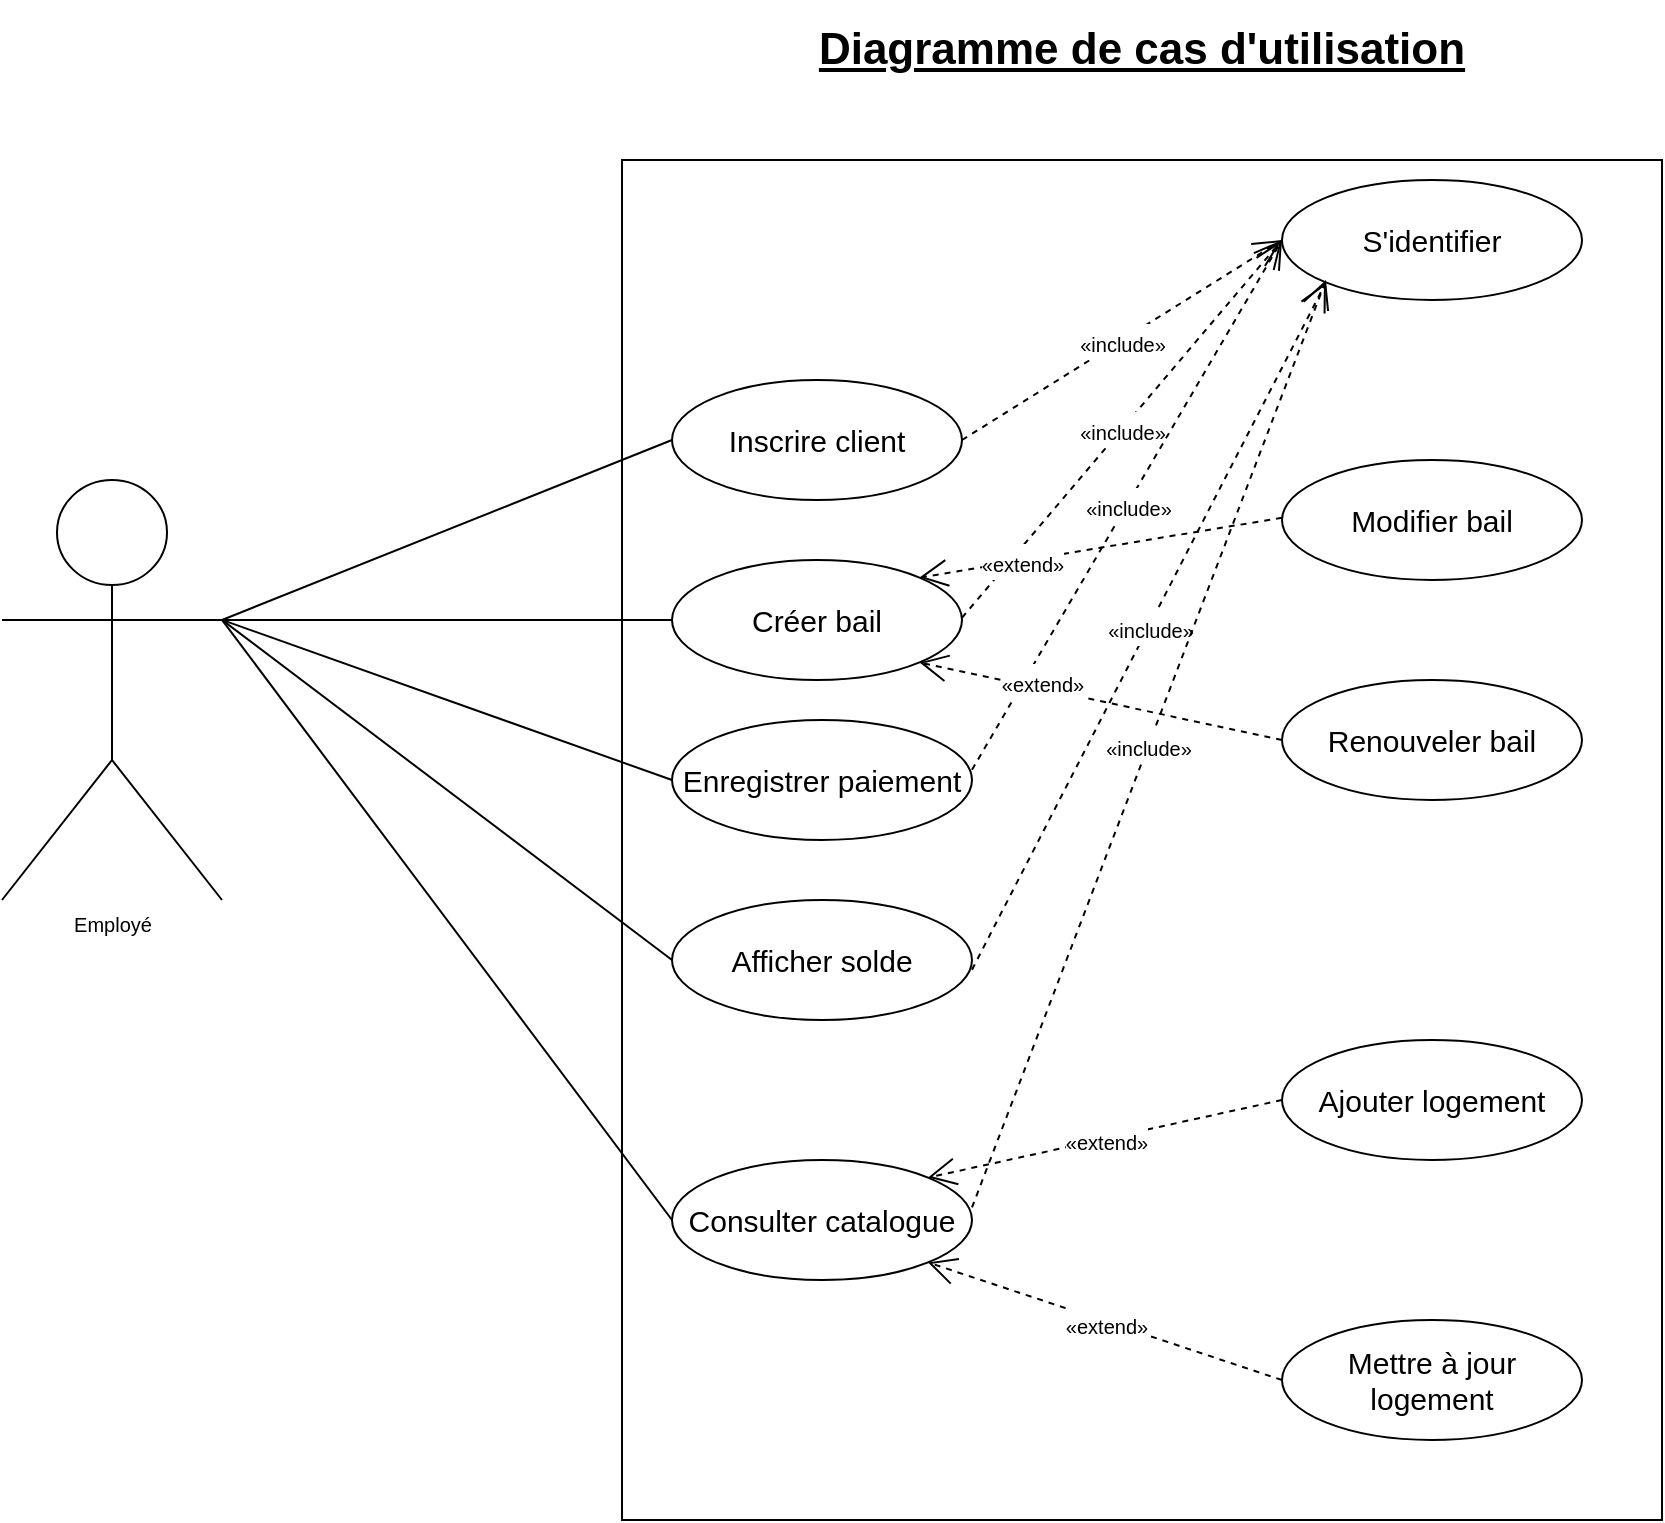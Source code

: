 <mxfile version="20.2.0" type="device" pages="3"><diagram id="m7eGLKlc7isMfLymP4tm" name="diagramme_CU_v1"><mxGraphModel dx="1038" dy="529" grid="1" gridSize="10" guides="1" tooltips="1" connect="1" arrows="1" fold="1" page="1" pageScale="1" pageWidth="1100" pageHeight="850" math="0" shadow="0"><root><mxCell id="0"/><mxCell id="1" parent="0"/><mxCell id="W0e57f7i2L1sTmMYYlig-1" value="" style="rounded=0;whiteSpace=wrap;html=1;" parent="1" vertex="1"><mxGeometry x="360" y="120" width="520" height="680" as="geometry"/></mxCell><mxCell id="W0e57f7i2L1sTmMYYlig-2" value="&lt;font style=&quot;font-size: 15px;&quot;&gt;Inscrire client&lt;/font&gt;" style="ellipse;whiteSpace=wrap;html=1;" parent="1" vertex="1"><mxGeometry x="385" y="230" width="145" height="60" as="geometry"/></mxCell><mxCell id="W0e57f7i2L1sTmMYYlig-3" value="&lt;font style=&quot;font-size: 15px;&quot;&gt;Créer bail&lt;/font&gt;" style="ellipse;whiteSpace=wrap;html=1;" parent="1" vertex="1"><mxGeometry x="385" y="320" width="145" height="60" as="geometry"/></mxCell><mxCell id="W0e57f7i2L1sTmMYYlig-4" value="&lt;font style=&quot;font-size: 15px;&quot;&gt;Consulter catalogue&lt;/font&gt;" style="ellipse;whiteSpace=wrap;html=1;" parent="1" vertex="1"><mxGeometry x="385" y="620" width="150" height="60" as="geometry"/></mxCell><mxCell id="W0e57f7i2L1sTmMYYlig-5" value="&lt;font style=&quot;font-size: 15px;&quot;&gt;Enregistrer paiement&lt;/font&gt;" style="ellipse;whiteSpace=wrap;html=1;" parent="1" vertex="1"><mxGeometry x="385" y="400" width="150" height="60" as="geometry"/></mxCell><mxCell id="W0e57f7i2L1sTmMYYlig-6" value="&lt;font style=&quot;font-size: 15px;&quot;&gt;Afficher solde&lt;/font&gt;" style="ellipse;whiteSpace=wrap;html=1;" parent="1" vertex="1"><mxGeometry x="385" y="490" width="150" height="60" as="geometry"/></mxCell><mxCell id="W0e57f7i2L1sTmMYYlig-7" value="&lt;font style=&quot;font-size: 15px;&quot;&gt;S'identifier&lt;/font&gt;" style="ellipse;whiteSpace=wrap;html=1;" parent="1" vertex="1"><mxGeometry x="690" y="130" width="150" height="60" as="geometry"/></mxCell><mxCell id="W0e57f7i2L1sTmMYYlig-8" value="&lt;font style=&quot;font-size: 15px;&quot;&gt;Modifier bail&lt;/font&gt;" style="ellipse;whiteSpace=wrap;html=1;" parent="1" vertex="1"><mxGeometry x="690" y="270" width="150" height="60" as="geometry"/></mxCell><mxCell id="W0e57f7i2L1sTmMYYlig-9" value="&lt;font style=&quot;font-size: 15px;&quot;&gt;Renouveler bail&lt;/font&gt;" style="ellipse;whiteSpace=wrap;html=1;" parent="1" vertex="1"><mxGeometry x="690" y="380" width="150" height="60" as="geometry"/></mxCell><mxCell id="W0e57f7i2L1sTmMYYlig-10" value="&lt;font style=&quot;font-size: 15px;&quot;&gt;Ajouter logement&lt;/font&gt;" style="ellipse;whiteSpace=wrap;html=1;" parent="1" vertex="1"><mxGeometry x="690" y="560" width="150" height="60" as="geometry"/></mxCell><mxCell id="W0e57f7i2L1sTmMYYlig-11" value="&lt;font style=&quot;font-size: 15px;&quot;&gt;Mettre à jour logement&lt;/font&gt;" style="ellipse;whiteSpace=wrap;html=1;" parent="1" vertex="1"><mxGeometry x="690" y="700" width="150" height="60" as="geometry"/></mxCell><mxCell id="W0e57f7i2L1sTmMYYlig-17" value="&lt;span style=&quot;font-family: Arial; font-size: 10px;&quot;&gt;«include»&lt;/span&gt;" style="endArrow=open;endSize=12;dashed=1;html=1;rounded=0;fontSize=15;entryX=0;entryY=0.5;entryDx=0;entryDy=0;exitX=1;exitY=0.5;exitDx=0;exitDy=0;" parent="1" source="W0e57f7i2L1sTmMYYlig-2" target="W0e57f7i2L1sTmMYYlig-7" edge="1"><mxGeometry width="160" relative="1" as="geometry"><mxPoint x="570" y="370" as="sourcePoint"/><mxPoint x="730" y="370" as="targetPoint"/></mxGeometry></mxCell><mxCell id="W0e57f7i2L1sTmMYYlig-18" value="&lt;span style=&quot;font-family: Arial; font-size: 10px;&quot;&gt;«include»&lt;/span&gt;" style="endArrow=open;endSize=12;dashed=1;html=1;rounded=0;fontSize=15;entryX=0;entryY=0.5;entryDx=0;entryDy=0;exitX=1;exitY=0.5;exitDx=0;exitDy=0;" parent="1" target="W0e57f7i2L1sTmMYYlig-7" edge="1"><mxGeometry width="160" relative="1" as="geometry"><mxPoint x="530" y="348.87" as="sourcePoint"/><mxPoint x="711.756" y="269.999" as="targetPoint"/></mxGeometry></mxCell><mxCell id="W0e57f7i2L1sTmMYYlig-19" value="&lt;span style=&quot;font-family: Arial; font-size: 10px;&quot;&gt;«include»&lt;/span&gt;" style="endArrow=open;endSize=12;dashed=1;html=1;rounded=0;fontSize=15;exitX=1;exitY=0.5;exitDx=0;exitDy=0;" parent="1" edge="1"><mxGeometry width="160" relative="1" as="geometry"><mxPoint x="535" y="424.87" as="sourcePoint"/><mxPoint x="690" y="160" as="targetPoint"/></mxGeometry></mxCell><mxCell id="W0e57f7i2L1sTmMYYlig-20" value="&lt;span style=&quot;font-family: Arial; font-size: 10px;&quot;&gt;«include»&lt;/span&gt;" style="endArrow=open;endSize=12;dashed=1;html=1;rounded=0;fontSize=15;exitX=1;exitY=0.5;exitDx=0;exitDy=0;entryX=0;entryY=1;entryDx=0;entryDy=0;" parent="1" target="W0e57f7i2L1sTmMYYlig-7" edge="1"><mxGeometry width="160" relative="1" as="geometry"><mxPoint x="535" y="524.87" as="sourcePoint"/><mxPoint x="690" y="260" as="targetPoint"/></mxGeometry></mxCell><mxCell id="W0e57f7i2L1sTmMYYlig-21" value="&lt;span id=&quot;docs-internal-guid-34963012-7fff-4759-c62f-b69913e52d13&quot;&gt;&lt;span style=&quot;font-family: Arial; background-color: transparent; font-variant-numeric: normal; font-variant-east-asian: normal; vertical-align: baseline;&quot;&gt;&lt;font style=&quot;font-size: 10px;&quot;&gt;«include»&lt;/font&gt;&lt;/span&gt;&lt;/span&gt;" style="endArrow=open;endSize=12;dashed=1;html=1;rounded=0;fontSize=15;exitX=1;exitY=0.5;exitDx=0;exitDy=0;" parent="1" edge="1"><mxGeometry width="160" relative="1" as="geometry"><mxPoint x="535" y="643.74" as="sourcePoint"/><mxPoint x="712" y="180" as="targetPoint"/></mxGeometry></mxCell><mxCell id="W0e57f7i2L1sTmMYYlig-23" value="&lt;span style=&quot;font-family: Arial; font-size: 10px;&quot;&gt;«extend»&lt;/span&gt;" style="endArrow=open;endSize=12;dashed=1;html=1;rounded=0;fontSize=15;entryX=1;entryY=0;entryDx=0;entryDy=0;exitX=0;exitY=0.5;exitDx=0;exitDy=0;" parent="1" source="W0e57f7i2L1sTmMYYlig-10" target="W0e57f7i2L1sTmMYYlig-4" edge="1"><mxGeometry width="160" relative="1" as="geometry"><mxPoint x="570" y="510" as="sourcePoint"/><mxPoint x="730" y="510" as="targetPoint"/></mxGeometry></mxCell><mxCell id="W0e57f7i2L1sTmMYYlig-24" value="&lt;span style=&quot;font-family: Arial; font-size: 10px;&quot;&gt;«extend»&lt;/span&gt;" style="endArrow=open;endSize=12;dashed=1;html=1;rounded=0;fontSize=15;entryX=1;entryY=1;entryDx=0;entryDy=0;exitX=0;exitY=0.5;exitDx=0;exitDy=0;" parent="1" target="W0e57f7i2L1sTmMYYlig-4" edge="1"><mxGeometry width="160" relative="1" as="geometry"><mxPoint x="690" y="730" as="sourcePoint"/><mxPoint x="513.244" y="768.871" as="targetPoint"/></mxGeometry></mxCell><mxCell id="W0e57f7i2L1sTmMYYlig-25" value="&lt;span style=&quot;font-family: Arial; font-size: 10px;&quot;&gt;«extend»&lt;/span&gt;" style="endArrow=open;endSize=12;dashed=1;html=1;rounded=0;fontSize=15;entryX=1;entryY=1;entryDx=0;entryDy=0;exitX=0;exitY=0.5;exitDx=0;exitDy=0;" parent="1" source="W0e57f7i2L1sTmMYYlig-9" target="W0e57f7i2L1sTmMYYlig-3" edge="1"><mxGeometry x="0.336" y="-4" width="160" relative="1" as="geometry"><mxPoint x="690" y="440.56" as="sourcePoint"/><mxPoint x="513.244" y="479.431" as="targetPoint"/><mxPoint as="offset"/></mxGeometry></mxCell><mxCell id="W0e57f7i2L1sTmMYYlig-26" value="&lt;span style=&quot;font-family: Arial; font-size: 10px;&quot;&gt;«extend»&lt;/span&gt;" style="endArrow=open;endSize=12;dashed=1;html=1;rounded=0;fontSize=15;entryX=1;entryY=0;entryDx=0;entryDy=0;exitX=0;exitY=0.5;exitDx=0;exitDy=0;" parent="1" target="W0e57f7i2L1sTmMYYlig-3" edge="1"><mxGeometry x="0.436" width="160" relative="1" as="geometry"><mxPoint x="690" y="298.89" as="sourcePoint"/><mxPoint x="509.011" y="260.001" as="targetPoint"/><mxPoint as="offset"/></mxGeometry></mxCell><mxCell id="W0e57f7i2L1sTmMYYlig-27" value="Employé" style="shape=umlActor;verticalLabelPosition=bottom;verticalAlign=top;html=1;fontSize=10;" parent="1" vertex="1"><mxGeometry x="50" y="280" width="110" height="210" as="geometry"/></mxCell><mxCell id="W0e57f7i2L1sTmMYYlig-28" value="" style="endArrow=none;html=1;rounded=0;fontSize=10;entryX=0;entryY=0.5;entryDx=0;entryDy=0;" parent="1" target="W0e57f7i2L1sTmMYYlig-2" edge="1"><mxGeometry width="50" height="50" relative="1" as="geometry"><mxPoint x="160" y="350" as="sourcePoint"/><mxPoint x="210" y="300" as="targetPoint"/></mxGeometry></mxCell><mxCell id="W0e57f7i2L1sTmMYYlig-29" value="" style="endArrow=none;html=1;rounded=0;fontSize=10;entryX=0;entryY=0.5;entryDx=0;entryDy=0;" parent="1" target="W0e57f7i2L1sTmMYYlig-3" edge="1"><mxGeometry width="50" height="50" relative="1" as="geometry"><mxPoint x="160" y="350" as="sourcePoint"/><mxPoint x="395" y="270" as="targetPoint"/></mxGeometry></mxCell><mxCell id="W0e57f7i2L1sTmMYYlig-30" value="" style="endArrow=none;html=1;rounded=0;fontSize=10;entryX=0;entryY=0.5;entryDx=0;entryDy=0;exitX=1;exitY=0.333;exitDx=0;exitDy=0;exitPerimeter=0;" parent="1" source="W0e57f7i2L1sTmMYYlig-27" target="W0e57f7i2L1sTmMYYlig-5" edge="1"><mxGeometry width="50" height="50" relative="1" as="geometry"><mxPoint x="180" y="370" as="sourcePoint"/><mxPoint x="395" y="360" as="targetPoint"/></mxGeometry></mxCell><mxCell id="W0e57f7i2L1sTmMYYlig-31" value="" style="endArrow=none;html=1;rounded=0;fontSize=10;entryX=0;entryY=0.5;entryDx=0;entryDy=0;exitX=1;exitY=0.333;exitDx=0;exitDy=0;exitPerimeter=0;" parent="1" source="W0e57f7i2L1sTmMYYlig-27" target="W0e57f7i2L1sTmMYYlig-6" edge="1"><mxGeometry width="50" height="50" relative="1" as="geometry"><mxPoint x="190" y="380" as="sourcePoint"/><mxPoint x="395" y="440" as="targetPoint"/></mxGeometry></mxCell><mxCell id="W0e57f7i2L1sTmMYYlig-32" value="" style="endArrow=none;html=1;rounded=0;fontSize=10;entryX=0;entryY=0.5;entryDx=0;entryDy=0;exitX=1;exitY=0.333;exitDx=0;exitDy=0;exitPerimeter=0;" parent="1" source="W0e57f7i2L1sTmMYYlig-27" target="W0e57f7i2L1sTmMYYlig-4" edge="1"><mxGeometry width="50" height="50" relative="1" as="geometry"><mxPoint x="200" y="390" as="sourcePoint"/><mxPoint x="395" y="530" as="targetPoint"/></mxGeometry></mxCell><mxCell id="W0e57f7i2L1sTmMYYlig-35" value="&lt;font size=&quot;1&quot; style=&quot;&quot;&gt;&lt;b style=&quot;&quot;&gt;&lt;u style=&quot;font-size: 22px;&quot;&gt;Diagramme de cas d'utilisation&lt;/u&gt;&lt;/b&gt;&lt;/font&gt;" style="text;html=1;strokeColor=none;fillColor=none;align=center;verticalAlign=middle;whiteSpace=wrap;rounded=0;fontSize=10;" parent="1" vertex="1"><mxGeometry x="380" y="40" width="480" height="50" as="geometry"/></mxCell></root></mxGraphModel></diagram><diagram id="CRVElUQpDBDgLdiRB_rB" name="diagramme_domaine"><mxGraphModel dx="-111" dy="504" grid="1" gridSize="10" guides="1" tooltips="1" connect="1" arrows="1" fold="1" page="1" pageScale="1" pageWidth="1100" pageHeight="850" math="0" shadow="0"><root><mxCell id="0"/><mxCell id="1" parent="0"/><mxCell id="UR1VyoY8nS0NDsGyZZOx-7" style="edgeStyle=orthogonalEdgeStyle;rounded=0;orthogonalLoop=1;jettySize=auto;html=1;entryX=0.25;entryY=1;entryDx=0;entryDy=0;endArrow=none;endFill=0;strokeColor=default;" edge="1" parent="1" source="8tWizdP-G0WIVTTvZhMk-1" target="8tWizdP-G0WIVTTvZhMk-5"><mxGeometry relative="1" as="geometry"/></mxCell><mxCell id="UR1VyoY8nS0NDsGyZZOx-9" style="edgeStyle=orthogonalEdgeStyle;rounded=0;orthogonalLoop=1;jettySize=auto;html=1;endArrow=none;endFill=0;strokeColor=default;" edge="1" parent="1" source="8tWizdP-G0WIVTTvZhMk-1"><mxGeometry relative="1" as="geometry"><mxPoint x="1520" y="478" as="targetPoint"/></mxGeometry></mxCell><mxCell id="8tWizdP-G0WIVTTvZhMk-1" value="Locataire" style="swimlane;fontStyle=1;align=center;verticalAlign=top;childLayout=stackLayout;horizontal=1;startSize=26;horizontalStack=0;resizeParent=1;resizeParentMax=0;resizeLast=0;collapsible=1;marginBottom=0;" vertex="1" parent="1"><mxGeometry x="1280" y="558" width="120" height="120" as="geometry"/></mxCell><mxCell id="8tWizdP-G0WIVTTvZhMk-5" value="Personne" style="swimlane;fontStyle=1;align=center;verticalAlign=top;childLayout=stackLayout;horizontal=1;startSize=26;horizontalStack=0;resizeParent=1;resizeParentMax=0;resizeLast=0;collapsible=1;marginBottom=0;" vertex="1" parent="1"><mxGeometry x="1160" y="358" width="120" height="120" as="geometry"/></mxCell><mxCell id="UR1VyoY8nS0NDsGyZZOx-12" style="edgeStyle=orthogonalEdgeStyle;rounded=0;orthogonalLoop=1;jettySize=auto;html=1;entryX=0.5;entryY=1;entryDx=0;entryDy=0;endArrow=none;endFill=0;strokeColor=default;" edge="1" parent="1" source="8tWizdP-G0WIVTTvZhMk-9"><mxGeometry relative="1" as="geometry"><mxPoint x="1820" y="278" as="targetPoint"/></mxGeometry></mxCell><mxCell id="8tWizdP-G0WIVTTvZhMk-9" value="Unités" style="swimlane;fontStyle=1;align=center;verticalAlign=top;childLayout=stackLayout;horizontal=1;startSize=26;horizontalStack=0;resizeParent=1;resizeParentMax=0;resizeLast=0;collapsible=1;marginBottom=0;" vertex="1" parent="1"><mxGeometry x="1760" y="358" width="120" height="120" as="geometry"/></mxCell><mxCell id="UR1VyoY8nS0NDsGyZZOx-13" style="edgeStyle=orthogonalEdgeStyle;rounded=0;orthogonalLoop=1;jettySize=auto;html=1;exitX=1;exitY=0.5;exitDx=0;exitDy=0;entryX=0;entryY=0.5;entryDx=0;entryDy=0;endArrow=none;endFill=0;strokeColor=default;" edge="1" parent="1" source="8tWizdP-G0WIVTTvZhMk-13" target="8tWizdP-G0WIVTTvZhMk-9"><mxGeometry relative="1" as="geometry"/></mxCell><mxCell id="8tWizdP-G0WIVTTvZhMk-13" value="Bail" style="swimlane;fontStyle=1;align=center;verticalAlign=top;childLayout=stackLayout;horizontal=1;startSize=26;horizontalStack=0;resizeParent=1;resizeParentMax=0;resizeLast=0;collapsible=1;marginBottom=0;" vertex="1" parent="1"><mxGeometry x="1440" y="358" width="120" height="120" as="geometry"/></mxCell><mxCell id="8tWizdP-G0WIVTTvZhMk-17" value="Paiement" style="swimlane;fontStyle=1;align=center;verticalAlign=top;childLayout=stackLayout;horizontal=1;startSize=26;horizontalStack=0;resizeParent=1;resizeParentMax=0;resizeLast=0;collapsible=1;marginBottom=0;fontSize=11;" vertex="1" parent="1"><mxGeometry x="1520" y="38" width="120" height="120" as="geometry"/></mxCell><mxCell id="UR1VyoY8nS0NDsGyZZOx-8" style="edgeStyle=orthogonalEdgeStyle;rounded=0;orthogonalLoop=1;jettySize=auto;html=1;exitX=0;exitY=0.5;exitDx=0;exitDy=0;entryX=0.5;entryY=0;entryDx=0;entryDy=0;endArrow=none;endFill=0;strokeColor=default;" edge="1" parent="1" source="UR1VyoY8nS0NDsGyZZOx-2" target="8tWizdP-G0WIVTTvZhMk-5"><mxGeometry relative="1" as="geometry"/></mxCell><mxCell id="UR1VyoY8nS0NDsGyZZOx-10" style="edgeStyle=orthogonalEdgeStyle;rounded=0;orthogonalLoop=1;jettySize=auto;html=1;entryX=0.75;entryY=0;entryDx=0;entryDy=0;endArrow=none;endFill=0;strokeColor=default;" edge="1" parent="1" source="UR1VyoY8nS0NDsGyZZOx-2" target="8tWizdP-G0WIVTTvZhMk-13"><mxGeometry relative="1" as="geometry"><Array as="points"><mxPoint x="1520" y="258"/><mxPoint x="1520" y="358"/></Array></mxGeometry></mxCell><mxCell id="UR1VyoY8nS0NDsGyZZOx-11" style="edgeStyle=orthogonalEdgeStyle;rounded=0;orthogonalLoop=1;jettySize=auto;html=1;entryX=0;entryY=0.5;entryDx=0;entryDy=0;endArrow=none;endFill=0;strokeColor=default;exitX=1;exitY=0.25;exitDx=0;exitDy=0;" edge="1" parent="1" source="UR1VyoY8nS0NDsGyZZOx-2" target="UR1VyoY8nS0NDsGyZZOx-4"><mxGeometry relative="1" as="geometry"><Array as="points"><mxPoint x="1400" y="238"/><mxPoint x="1520" y="238"/><mxPoint x="1520" y="218"/></Array></mxGeometry></mxCell><mxCell id="UR1VyoY8nS0NDsGyZZOx-34" style="edgeStyle=orthogonalEdgeStyle;rounded=0;orthogonalLoop=1;jettySize=auto;html=1;exitX=0.5;exitY=0;exitDx=0;exitDy=0;entryX=0;entryY=0.5;entryDx=0;entryDy=0;fontSize=16;endArrow=none;endFill=0;strokeColor=default;" edge="1" parent="1" source="UR1VyoY8nS0NDsGyZZOx-2" target="8tWizdP-G0WIVTTvZhMk-17"><mxGeometry relative="1" as="geometry"/></mxCell><mxCell id="UR1VyoY8nS0NDsGyZZOx-2" value="Employé" style="swimlane;fontStyle=1;align=center;verticalAlign=top;childLayout=stackLayout;horizontal=1;startSize=26;horizontalStack=0;resizeParent=1;resizeParentMax=0;resizeLast=0;collapsible=1;marginBottom=0;" vertex="1" parent="1"><mxGeometry x="1280" y="198" width="120" height="120" as="geometry"/></mxCell><mxCell id="UR1VyoY8nS0NDsGyZZOx-14" style="edgeStyle=orthogonalEdgeStyle;rounded=0;orthogonalLoop=1;jettySize=auto;html=1;entryX=0.5;entryY=1;entryDx=0;entryDy=0;endArrow=none;endFill=0;strokeColor=default;" edge="1" parent="1" source="UR1VyoY8nS0NDsGyZZOx-3" target="8tWizdP-G0WIVTTvZhMk-9"><mxGeometry relative="1" as="geometry"/></mxCell><mxCell id="UR1VyoY8nS0NDsGyZZOx-3" value="Catégorie_Unités" style="swimlane;fontStyle=1;align=center;verticalAlign=top;childLayout=stackLayout;horizontal=1;startSize=26;horizontalStack=0;resizeParent=1;resizeParentMax=0;resizeLast=0;collapsible=1;marginBottom=0;" vertex="1" parent="1"><mxGeometry x="1760" y="638" width="120" height="120" as="geometry"/></mxCell><mxCell id="UR1VyoY8nS0NDsGyZZOx-4" value="AgenceLocation" style="swimlane;fontStyle=1;align=center;verticalAlign=top;childLayout=stackLayout;horizontal=1;startSize=26;horizontalStack=0;resizeParent=1;resizeParentMax=0;resizeLast=0;collapsible=1;marginBottom=0;" vertex="1" parent="1"><mxGeometry x="1760" y="158" width="120" height="120" as="geometry"/></mxCell><mxCell id="UR1VyoY8nS0NDsGyZZOx-15" value="&lt;font style=&quot;font-size: 16px;&quot;&gt;contient&lt;/font&gt;" style="text;html=1;strokeColor=none;fillColor=none;align=center;verticalAlign=middle;whiteSpace=wrap;rounded=0;" vertex="1" parent="1"><mxGeometry x="1610" y="418" width="80" height="30" as="geometry"/></mxCell><mxCell id="UR1VyoY8nS0NDsGyZZOx-16" value="&lt;font style=&quot;font-size: 16px;&quot;&gt;travaille pour&amp;nbsp;&lt;/font&gt;" style="text;html=1;strokeColor=none;fillColor=none;align=center;verticalAlign=middle;whiteSpace=wrap;rounded=0;" vertex="1" parent="1"><mxGeometry x="1590" y="218" width="100" height="30" as="geometry"/></mxCell><mxCell id="UR1VyoY8nS0NDsGyZZOx-17" value="" style="triangle;whiteSpace=wrap;html=1;fillColor=#000000;" vertex="1" parent="1"><mxGeometry x="1690" y="428" width="10" height="10" as="geometry"/></mxCell><mxCell id="UR1VyoY8nS0NDsGyZZOx-18" value="" style="triangle;whiteSpace=wrap;html=1;fillColor=#000000;" vertex="1" parent="1"><mxGeometry x="1690" y="228" width="10" height="10" as="geometry"/></mxCell><mxCell id="UR1VyoY8nS0NDsGyZZOx-19" value="&lt;font style=&quot;font-size: 16px;&quot;&gt;crée&lt;/font&gt;" style="text;html=1;strokeColor=none;fillColor=none;align=center;verticalAlign=middle;whiteSpace=wrap;rounded=0;rotation=90;" vertex="1" parent="1"><mxGeometry x="1512.5" y="280.5" width="55" height="30" as="geometry"/></mxCell><mxCell id="UR1VyoY8nS0NDsGyZZOx-20" value="" style="triangle;whiteSpace=wrap;html=1;fillColor=#000000;rotation=90;" vertex="1" parent="1"><mxGeometry x="1530" y="318" width="10" height="10" as="geometry"/></mxCell><mxCell id="UR1VyoY8nS0NDsGyZZOx-21" value="&lt;font style=&quot;font-size: 16px;&quot;&gt;est&lt;/font&gt;" style="text;html=1;strokeColor=none;fillColor=none;align=center;verticalAlign=middle;whiteSpace=wrap;rounded=0;rotation=90;" vertex="1" parent="1"><mxGeometry x="1210" y="280.5" width="55" height="30" as="geometry"/></mxCell><mxCell id="UR1VyoY8nS0NDsGyZZOx-22" value="" style="triangle;whiteSpace=wrap;html=1;fillColor=#000000;rotation=90;" vertex="1" parent="1"><mxGeometry x="1230" y="318" width="10" height="10" as="geometry"/></mxCell><mxCell id="UR1VyoY8nS0NDsGyZZOx-23" value="" style="triangle;whiteSpace=wrap;html=1;fillColor=#000000;rotation=-180;" vertex="1" parent="1"><mxGeometry x="1210" y="523" width="10" height="10" as="geometry"/></mxCell><mxCell id="UR1VyoY8nS0NDsGyZZOx-24" value="&lt;font style=&quot;font-size: 16px;&quot;&gt;est&lt;/font&gt;" style="text;html=1;strokeColor=none;fillColor=none;align=center;verticalAlign=middle;whiteSpace=wrap;rounded=0;rotation=0;" vertex="1" parent="1"><mxGeometry x="1220" y="513" width="55" height="30" as="geometry"/></mxCell><mxCell id="UR1VyoY8nS0NDsGyZZOx-25" value="&lt;font style=&quot;font-size: 16px;&quot;&gt;possède&lt;/font&gt;" style="text;html=1;strokeColor=none;fillColor=none;align=center;verticalAlign=middle;whiteSpace=wrap;rounded=0;rotation=-90;" vertex="1" parent="1"><mxGeometry x="1500" y="543" width="80" height="30" as="geometry"/></mxCell><mxCell id="UR1VyoY8nS0NDsGyZZOx-26" value="" style="triangle;whiteSpace=wrap;html=1;fillColor=#000000;rotation=-90;" vertex="1" parent="1"><mxGeometry x="1535" y="503" width="10" height="10" as="geometry"/></mxCell><mxCell id="UR1VyoY8nS0NDsGyZZOx-27" value="&lt;font style=&quot;font-size: 16px;&quot;&gt;gère&lt;/font&gt;" style="text;html=1;strokeColor=none;fillColor=none;align=center;verticalAlign=middle;whiteSpace=wrap;rounded=0;rotation=90;" vertex="1" parent="1"><mxGeometry x="1780" y="298" width="55" height="30" as="geometry"/></mxCell><mxCell id="UR1VyoY8nS0NDsGyZZOx-28" value="" style="triangle;whiteSpace=wrap;html=1;fillColor=#000000;rotation=90;" vertex="1" parent="1"><mxGeometry x="1802.5" y="338" width="10" height="10" as="geometry"/></mxCell><mxCell id="UR1VyoY8nS0NDsGyZZOx-29" value="&lt;font style=&quot;font-size: 16px;&quot;&gt;appartient à&lt;/font&gt;" style="text;html=1;strokeColor=none;fillColor=none;align=center;verticalAlign=middle;whiteSpace=wrap;rounded=0;rotation=90;" vertex="1" parent="1"><mxGeometry x="1761.25" y="528" width="92.5" height="30" as="geometry"/></mxCell><mxCell id="UR1VyoY8nS0NDsGyZZOx-30" value="" style="triangle;whiteSpace=wrap;html=1;fillColor=#000000;rotation=90;" vertex="1" parent="1"><mxGeometry x="1802.5" y="598" width="10" height="10" as="geometry"/></mxCell><mxCell id="UR1VyoY8nS0NDsGyZZOx-32" value="&lt;span style=&quot;font-size: 16px;&quot;&gt;effectue&lt;/span&gt;" style="text;html=1;strokeColor=none;fillColor=none;align=center;verticalAlign=middle;whiteSpace=wrap;rounded=0;rotation=0;" vertex="1" parent="1"><mxGeometry x="1370" y="70" width="92.5" height="30" as="geometry"/></mxCell><mxCell id="UR1VyoY8nS0NDsGyZZOx-33" value="" style="triangle;whiteSpace=wrap;html=1;fillColor=#000000;rotation=-2;" vertex="1" parent="1"><mxGeometry x="1452.5" y="82" width="10" height="10" as="geometry"/></mxCell><mxCell id="UR1VyoY8nS0NDsGyZZOx-35" value="1" style="text;html=1;strokeColor=none;fillColor=none;align=center;verticalAlign=middle;whiteSpace=wrap;rounded=0;fontSize=16;fontStyle=1" vertex="1" parent="1"><mxGeometry x="1190" y="473" width="30" height="30" as="geometry"/></mxCell><mxCell id="UR1VyoY8nS0NDsGyZZOx-37" value="*" style="text;html=1;strokeColor=none;fillColor=none;align=center;verticalAlign=middle;whiteSpace=wrap;rounded=0;fontSize=16;fontStyle=1" vertex="1" parent="1"><mxGeometry x="1490" y="100" width="40" height="30" as="geometry"/></mxCell><mxCell id="UR1VyoY8nS0NDsGyZZOx-38" value="1" style="text;html=1;strokeColor=none;fillColor=none;align=center;verticalAlign=middle;whiteSpace=wrap;rounded=0;fontSize=16;fontStyle=1" vertex="1" parent="1"><mxGeometry x="1190" y="328" width="30" height="30" as="geometry"/></mxCell><mxCell id="UR1VyoY8nS0NDsGyZZOx-39" value="1..*" style="text;html=1;strokeColor=none;fillColor=none;align=center;verticalAlign=middle;whiteSpace=wrap;rounded=0;fontSize=16;fontStyle=1" vertex="1" parent="1"><mxGeometry x="1250" y="228" width="30" height="30" as="geometry"/></mxCell><mxCell id="UR1VyoY8nS0NDsGyZZOx-40" value="1..*" style="text;html=1;strokeColor=none;fillColor=none;align=center;verticalAlign=middle;whiteSpace=wrap;rounded=0;fontSize=16;fontStyle=1" vertex="1" parent="1"><mxGeometry x="1340" y="533" width="30" height="30" as="geometry"/></mxCell><mxCell id="UR1VyoY8nS0NDsGyZZOx-41" value="1" style="text;html=1;strokeColor=none;fillColor=none;align=center;verticalAlign=middle;whiteSpace=wrap;rounded=0;fontSize=16;fontStyle=1" vertex="1" parent="1"><mxGeometry x="1340" y="168" width="30" height="30" as="geometry"/></mxCell><mxCell id="UR1VyoY8nS0NDsGyZZOx-43" value="1" style="text;html=1;strokeColor=none;fillColor=none;align=center;verticalAlign=middle;whiteSpace=wrap;rounded=0;fontSize=16;fontStyle=1" vertex="1" parent="1"><mxGeometry x="1730" y="188" width="30" height="30" as="geometry"/></mxCell><mxCell id="UR1VyoY8nS0NDsGyZZOx-44" value="1..*" style="text;html=1;strokeColor=none;fillColor=none;align=center;verticalAlign=middle;whiteSpace=wrap;rounded=0;fontSize=16;fontStyle=1" vertex="1" parent="1"><mxGeometry x="1401.25" y="208" width="30" height="30" as="geometry"/></mxCell><mxCell id="UR1VyoY8nS0NDsGyZZOx-45" value="*" style="text;html=1;strokeColor=none;fillColor=none;align=center;verticalAlign=middle;whiteSpace=wrap;rounded=0;fontSize=16;fontStyle=1" vertex="1" parent="1"><mxGeometry x="1396.25" y="258" width="40" height="30" as="geometry"/></mxCell><mxCell id="UR1VyoY8nS0NDsGyZZOx-46" value="*" style="text;html=1;strokeColor=none;fillColor=none;align=center;verticalAlign=middle;whiteSpace=wrap;rounded=0;fontSize=16;fontStyle=1" vertex="1" parent="1"><mxGeometry x="1490" y="328" width="40" height="30" as="geometry"/></mxCell><mxCell id="UR1VyoY8nS0NDsGyZZOx-47" value="1" style="text;html=1;strokeColor=none;fillColor=none;align=center;verticalAlign=middle;whiteSpace=wrap;rounded=0;fontSize=16;fontStyle=1" vertex="1" parent="1"><mxGeometry x="1819.75" y="275" width="30" height="30" as="geometry"/></mxCell><mxCell id="UR1VyoY8nS0NDsGyZZOx-48" value="1..*" style="text;html=1;strokeColor=none;fillColor=none;align=center;verticalAlign=middle;whiteSpace=wrap;rounded=0;fontSize=16;fontStyle=1" vertex="1" parent="1"><mxGeometry x="1823.75" y="328" width="30" height="30" as="geometry"/></mxCell><mxCell id="UR1VyoY8nS0NDsGyZZOx-49" value="1" style="text;html=1;strokeColor=none;fillColor=none;align=center;verticalAlign=middle;whiteSpace=wrap;rounded=0;fontSize=16;fontStyle=1" vertex="1" parent="1"><mxGeometry x="1819.75" y="608" width="30" height="30" as="geometry"/></mxCell><mxCell id="UR1VyoY8nS0NDsGyZZOx-50" value="1..*" style="text;html=1;strokeColor=none;fillColor=none;align=center;verticalAlign=middle;whiteSpace=wrap;rounded=0;fontSize=16;fontStyle=1" vertex="1" parent="1"><mxGeometry x="1819.75" y="483" width="30" height="30" as="geometry"/></mxCell><mxCell id="UR1VyoY8nS0NDsGyZZOx-51" value="1" style="text;html=1;strokeColor=none;fillColor=none;align=center;verticalAlign=middle;whiteSpace=wrap;rounded=0;fontSize=16;fontStyle=1" vertex="1" parent="1"><mxGeometry x="1731.25" y="388" width="30" height="30" as="geometry"/></mxCell><mxCell id="UR1VyoY8nS0NDsGyZZOx-52" value="1" style="text;html=1;strokeColor=none;fillColor=none;align=center;verticalAlign=middle;whiteSpace=wrap;rounded=0;fontSize=16;fontStyle=1" vertex="1" parent="1"><mxGeometry x="1560" y="388" width="30" height="30" as="geometry"/></mxCell><mxCell id="UR1VyoY8nS0NDsGyZZOx-53" value="1" style="text;html=1;strokeColor=none;fillColor=none;align=center;verticalAlign=middle;whiteSpace=wrap;rounded=0;fontSize=16;fontStyle=1" vertex="1" parent="1"><mxGeometry x="1400" y="588" width="30" height="30" as="geometry"/></mxCell><mxCell id="UR1VyoY8nS0NDsGyZZOx-54" value="1..*" style="text;html=1;strokeColor=none;fillColor=none;align=center;verticalAlign=middle;whiteSpace=wrap;rounded=0;fontSize=16;fontStyle=1" vertex="1" parent="1"><mxGeometry x="1490" y="478" width="30" height="30" as="geometry"/></mxCell><mxCell id="UR1VyoY8nS0NDsGyZZOx-55" value="&lt;b&gt;&lt;font style=&quot;font-size: 25px;&quot; face=&quot;Times New Roman&quot;&gt;Modèle du domaine&lt;/font&gt;&lt;/b&gt;" style="text;html=1;strokeColor=none;fillColor=none;align=center;verticalAlign=middle;whiteSpace=wrap;rounded=0;fontSize=11;fontStyle=4" vertex="1" parent="1"><mxGeometry x="1960" width="220" height="130" as="geometry"/></mxCell></root></mxGraphModel></diagram><diagram name="Copie de diagramme_domaine" id="bBJNefo6ZP6EEqwuhOqM"><mxGraphModel dx="-62" dy="529" grid="1" gridSize="10" guides="1" tooltips="1" connect="1" arrows="1" fold="1" page="1" pageScale="1" pageWidth="1100" pageHeight="850" math="0" shadow="0"><root><mxCell id="efMGi4qzPn7E2IBbpSEy-0"/><mxCell id="efMGi4qzPn7E2IBbpSEy-1" parent="efMGi4qzPn7E2IBbpSEy-0"/><mxCell id="efMGi4qzPn7E2IBbpSEy-2" value="Locataire" style="swimlane;fontStyle=1;align=center;verticalAlign=top;childLayout=stackLayout;horizontal=1;startSize=26;horizontalStack=0;resizeParent=1;resizeParentMax=0;resizeLast=0;collapsible=1;marginBottom=0;" vertex="1" parent="efMGi4qzPn7E2IBbpSEy-1"><mxGeometry x="1490" y="180" width="170" height="214" as="geometry"/></mxCell><mxCell id="efMGi4qzPn7E2IBbpSEy-3" value="- typeLocataire : String&#10;- typeUnité : Unité&#10;- coteCrédit : String&#10;- locataire : Personne&#10;- propriétaire : Personne&#10;&#10;" style="text;strokeColor=none;fillColor=none;align=left;verticalAlign=top;spacingLeft=4;spacingRight=4;overflow=hidden;rotatable=0;points=[[0,0.5],[1,0.5]];portConstraint=eastwest;" vertex="1" parent="efMGi4qzPn7E2IBbpSEy-2"><mxGeometry y="26" width="170" height="154" as="geometry"/></mxCell><mxCell id="efMGi4qzPn7E2IBbpSEy-4" value="" style="line;strokeWidth=1;fillColor=none;align=left;verticalAlign=middle;spacingTop=-1;spacingLeft=3;spacingRight=3;rotatable=0;labelPosition=right;points=[];portConstraint=eastwest;" vertex="1" parent="efMGi4qzPn7E2IBbpSEy-2"><mxGeometry y="180" width="170" height="8" as="geometry"/></mxCell><mxCell id="efMGi4qzPn7E2IBbpSEy-5" value="+ afficherListeLocataire()" style="text;strokeColor=none;fillColor=none;align=left;verticalAlign=top;spacingLeft=4;spacingRight=4;overflow=hidden;rotatable=0;points=[[0,0.5],[1,0.5]];portConstraint=eastwest;" vertex="1" parent="efMGi4qzPn7E2IBbpSEy-2"><mxGeometry y="188" width="170" height="26" as="geometry"/></mxCell><mxCell id="efMGi4qzPn7E2IBbpSEy-6" value="Personne" style="swimlane;fontStyle=1;align=center;verticalAlign=top;childLayout=stackLayout;horizontal=1;startSize=26;horizontalStack=0;resizeParent=1;resizeParentMax=0;resizeLast=0;collapsible=1;marginBottom=0;" vertex="1" parent="efMGi4qzPn7E2IBbpSEy-1"><mxGeometry x="1700" y="180" width="160" height="184" as="geometry"/></mxCell><mxCell id="efMGi4qzPn7E2IBbpSEy-7" value="- nom : String&#10;- prénom : String&#10;- téléphone : String&#10;- eMail : String&#10;- adresse : String&#10;- typePersonne : String&#10;&#10;" style="text;strokeColor=none;fillColor=none;align=left;verticalAlign=top;spacingLeft=4;spacingRight=4;overflow=hidden;rotatable=0;points=[[0,0.5],[1,0.5]];portConstraint=eastwest;" vertex="1" parent="efMGi4qzPn7E2IBbpSEy-6"><mxGeometry y="26" width="160" height="124" as="geometry"/></mxCell><mxCell id="efMGi4qzPn7E2IBbpSEy-8" value="" style="line;strokeWidth=1;fillColor=none;align=left;verticalAlign=middle;spacingTop=-1;spacingLeft=3;spacingRight=3;rotatable=0;labelPosition=right;points=[];portConstraint=eastwest;" vertex="1" parent="efMGi4qzPn7E2IBbpSEy-6"><mxGeometry y="150" width="160" height="8" as="geometry"/></mxCell><mxCell id="efMGi4qzPn7E2IBbpSEy-9" value="+ method(type): type" style="text;strokeColor=none;fillColor=none;align=left;verticalAlign=top;spacingLeft=4;spacingRight=4;overflow=hidden;rotatable=0;points=[[0,0.5],[1,0.5]];portConstraint=eastwest;" vertex="1" parent="efMGi4qzPn7E2IBbpSEy-6"><mxGeometry y="158" width="160" height="26" as="geometry"/></mxCell><mxCell id="efMGi4qzPn7E2IBbpSEy-10" value="Unités" style="swimlane;fontStyle=1;align=center;verticalAlign=top;childLayout=stackLayout;horizontal=1;startSize=26;horizontalStack=0;resizeParent=1;resizeParentMax=0;resizeLast=0;collapsible=1;marginBottom=0;" vertex="1" parent="efMGi4qzPn7E2IBbpSEy-1"><mxGeometry x="1410" y="670" width="260" height="340" as="geometry"/></mxCell><mxCell id="efMGi4qzPn7E2IBbpSEy-11" value="- idUnité : String&#10;- typeUnités : String&#10;- adresseUnités :String&#10;- proprietaireUnités : Personne&#10;- conditionUnités : String&#10;- étatUnités : String&#10;- annéeConstrruction : DateTime&#10;- aire : String&#10;- nbreChambre : String&#10;- nbreSalleBains : String&#10;&#10;&#10;&#10;&#10;&#10;" style="text;strokeColor=none;fillColor=none;align=left;verticalAlign=top;spacingLeft=4;spacingRight=4;overflow=hidden;rotatable=0;points=[[0,0.5],[1,0.5]];portConstraint=eastwest;" vertex="1" parent="efMGi4qzPn7E2IBbpSEy-10"><mxGeometry y="26" width="260" height="194" as="geometry"/></mxCell><mxCell id="efMGi4qzPn7E2IBbpSEy-12" value="" style="line;strokeWidth=1;fillColor=none;align=left;verticalAlign=middle;spacingTop=-1;spacingLeft=3;spacingRight=3;rotatable=0;labelPosition=right;points=[];portConstraint=eastwest;" vertex="1" parent="efMGi4qzPn7E2IBbpSEy-10"><mxGeometry y="220" width="260" height="30" as="geometry"/></mxCell><mxCell id="efMGi4qzPn7E2IBbpSEy-13" value="+ prixUnité (String, String) : int&#10;+ ajouterUnité()&#10;+ modifierUnité()&#10;+ afficherUnité(String)&#10;+ afficherListeUnité(int, String) : [] Unités&#10;&#10;" style="text;strokeColor=none;fillColor=none;align=left;verticalAlign=top;spacingLeft=4;spacingRight=4;overflow=hidden;rotatable=0;points=[[0,0.5],[1,0.5]];portConstraint=eastwest;" vertex="1" parent="efMGi4qzPn7E2IBbpSEy-10"><mxGeometry y="250" width="260" height="90" as="geometry"/></mxCell><mxCell id="efMGi4qzPn7E2IBbpSEy-14" value="Bail" style="swimlane;fontStyle=1;align=center;verticalAlign=top;childLayout=stackLayout;horizontal=1;startSize=26;horizontalStack=0;resizeParent=1;resizeParentMax=0;resizeLast=0;collapsible=1;marginBottom=0;" vertex="1" parent="efMGi4qzPn7E2IBbpSEy-1"><mxGeometry x="1690" y="470" width="260" height="270" as="geometry"/></mxCell><mxCell id="efMGi4qzPn7E2IBbpSEy-15" value="- idBail : String&#10;- dateEntree : DateTime&#10;- dateSortie : DateTime&#10;- unitésLoué : Unités&#10;- prixUnités : int&#10;- renouvelable : boolean&#10;- IdAssurance : String&#10;- prixStationnement : int&#10;- prixRemisage : int&#10;&#10;&#10;" style="text;strokeColor=none;fillColor=none;align=left;verticalAlign=top;spacingLeft=4;spacingRight=4;overflow=hidden;rotatable=0;points=[[0,0.5],[1,0.5]];portConstraint=eastwest;" vertex="1" parent="efMGi4qzPn7E2IBbpSEy-14"><mxGeometry y="26" width="260" height="144" as="geometry"/></mxCell><mxCell id="efMGi4qzPn7E2IBbpSEy-16" value="" style="line;strokeWidth=1;fillColor=none;align=left;verticalAlign=middle;spacingTop=-1;spacingLeft=3;spacingRight=3;rotatable=0;labelPosition=right;points=[];portConstraint=eastwest;" vertex="1" parent="efMGi4qzPn7E2IBbpSEy-14"><mxGeometry y="170" width="260" height="8" as="geometry"/></mxCell><mxCell id="efMGi4qzPn7E2IBbpSEy-17" value="+ calculerdurerBail(DateTime, DateTime): int&#10;+ montantBail (int, int, int) : int&#10;+ montantDuréeBail (int, int) : int&#10;+ afficherListeRenouvellementProchain()&#10;&#10;&#10;" style="text;strokeColor=none;fillColor=none;align=left;verticalAlign=top;spacingLeft=4;spacingRight=4;overflow=hidden;rotatable=0;points=[[0,0.5],[1,0.5]];portConstraint=eastwest;fontFamily=Helvetica;" vertex="1" parent="efMGi4qzPn7E2IBbpSEy-14"><mxGeometry y="178" width="260" height="92" as="geometry"/></mxCell><mxCell id="efMGi4qzPn7E2IBbpSEy-18" value="Paiement" style="swimlane;fontStyle=1;align=center;verticalAlign=top;childLayout=stackLayout;horizontal=1;startSize=26;horizontalStack=0;resizeParent=1;resizeParentMax=0;resizeLast=0;collapsible=1;marginBottom=0;fontSize=11;" vertex="1" parent="efMGi4qzPn7E2IBbpSEy-1"><mxGeometry x="1740" y="780" width="160" height="170" as="geometry"/></mxCell><mxCell id="efMGi4qzPn7E2IBbpSEy-19" value="- idBail : String&#10;- montantPayé : int&#10;- période : String&#10;" style="text;strokeColor=none;fillColor=none;align=left;verticalAlign=top;spacingLeft=4;spacingRight=4;overflow=hidden;rotatable=0;points=[[0,0.5],[1,0.5]];portConstraint=eastwest;fontSize=11;" vertex="1" parent="efMGi4qzPn7E2IBbpSEy-18"><mxGeometry y="26" width="160" height="84" as="geometry"/></mxCell><mxCell id="efMGi4qzPn7E2IBbpSEy-20" value="" style="line;strokeWidth=1;fillColor=none;align=left;verticalAlign=middle;spacingTop=-1;spacingLeft=3;spacingRight=3;rotatable=0;labelPosition=right;points=[];portConstraint=eastwest;fontSize=11;" vertex="1" parent="efMGi4qzPn7E2IBbpSEy-18"><mxGeometry y="110" width="160" height="8" as="geometry"/></mxCell><mxCell id="efMGi4qzPn7E2IBbpSEy-21" value="+ afficherPrixBail(String) : int&#10;+ soldeBail (int, int) : int&#10;" style="text;strokeColor=none;fillColor=none;align=left;verticalAlign=top;spacingLeft=4;spacingRight=4;overflow=hidden;rotatable=0;points=[[0,0.5],[1,0.5]];portConstraint=eastwest;fontSize=11;" vertex="1" parent="efMGi4qzPn7E2IBbpSEy-18"><mxGeometry y="118" width="160" height="52" as="geometry"/></mxCell></root></mxGraphModel></diagram></mxfile>